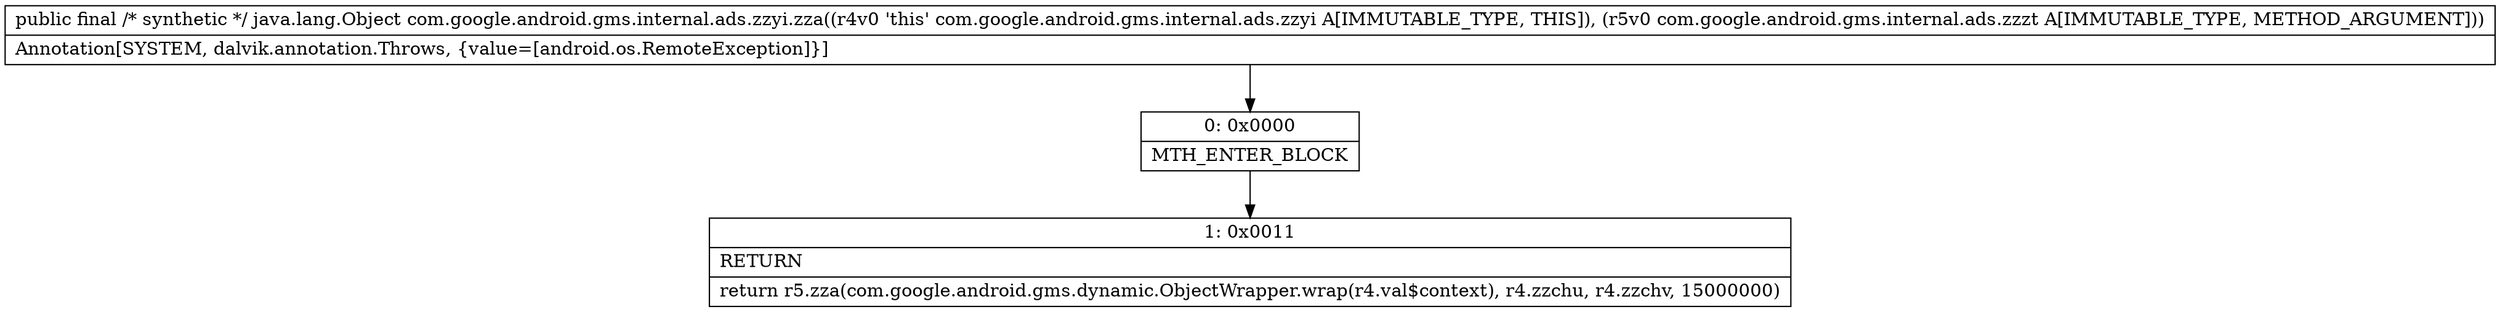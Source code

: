 digraph "CFG forcom.google.android.gms.internal.ads.zzyi.zza(Lcom\/google\/android\/gms\/internal\/ads\/zzzt;)Ljava\/lang\/Object;" {
Node_0 [shape=record,label="{0\:\ 0x0000|MTH_ENTER_BLOCK\l}"];
Node_1 [shape=record,label="{1\:\ 0x0011|RETURN\l|return r5.zza(com.google.android.gms.dynamic.ObjectWrapper.wrap(r4.val$context), r4.zzchu, r4.zzchv, 15000000)\l}"];
MethodNode[shape=record,label="{public final \/* synthetic *\/ java.lang.Object com.google.android.gms.internal.ads.zzyi.zza((r4v0 'this' com.google.android.gms.internal.ads.zzyi A[IMMUTABLE_TYPE, THIS]), (r5v0 com.google.android.gms.internal.ads.zzzt A[IMMUTABLE_TYPE, METHOD_ARGUMENT]))  | Annotation[SYSTEM, dalvik.annotation.Throws, \{value=[android.os.RemoteException]\}]\l}"];
MethodNode -> Node_0;
Node_0 -> Node_1;
}

